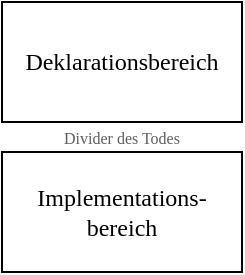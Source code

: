 <mxfile version="26.0.4">
  <diagram name="Page-1" id="zSRr4HgumvD6iT_EKdTx">
    <mxGraphModel dx="398" dy="266" grid="1" gridSize="10" guides="1" tooltips="1" connect="1" arrows="1" fold="1" page="1" pageScale="1" pageWidth="827" pageHeight="1169" math="1" shadow="0">
      <root>
        <mxCell id="0" />
        <mxCell id="1" parent="0" />
        <mxCell id="JzQ4BQG8ZWjBhGlPj8Sn-1" value="Deklarationsbereich" style="rounded=0;whiteSpace=wrap;html=1;fontFamily=Ubuntu;" vertex="1" parent="1">
          <mxGeometry x="120" y="80" width="120" height="60" as="geometry" />
        </mxCell>
        <mxCell id="JzQ4BQG8ZWjBhGlPj8Sn-2" value="Implementations-bereich" style="rounded=0;whiteSpace=wrap;html=1;fontFamily=Ubuntu;" vertex="1" parent="1">
          <mxGeometry x="120" y="155" width="120" height="60" as="geometry" />
        </mxCell>
        <mxCell id="JzQ4BQG8ZWjBhGlPj8Sn-3" value="Divider des Todes" style="text;html=1;align=center;verticalAlign=middle;whiteSpace=wrap;rounded=0;fontFamily=Ubuntu;fontSize=8;fontColor=#5E5E5E;" vertex="1" parent="1">
          <mxGeometry x="120" y="140" width="120" height="15" as="geometry" />
        </mxCell>
      </root>
    </mxGraphModel>
  </diagram>
</mxfile>
